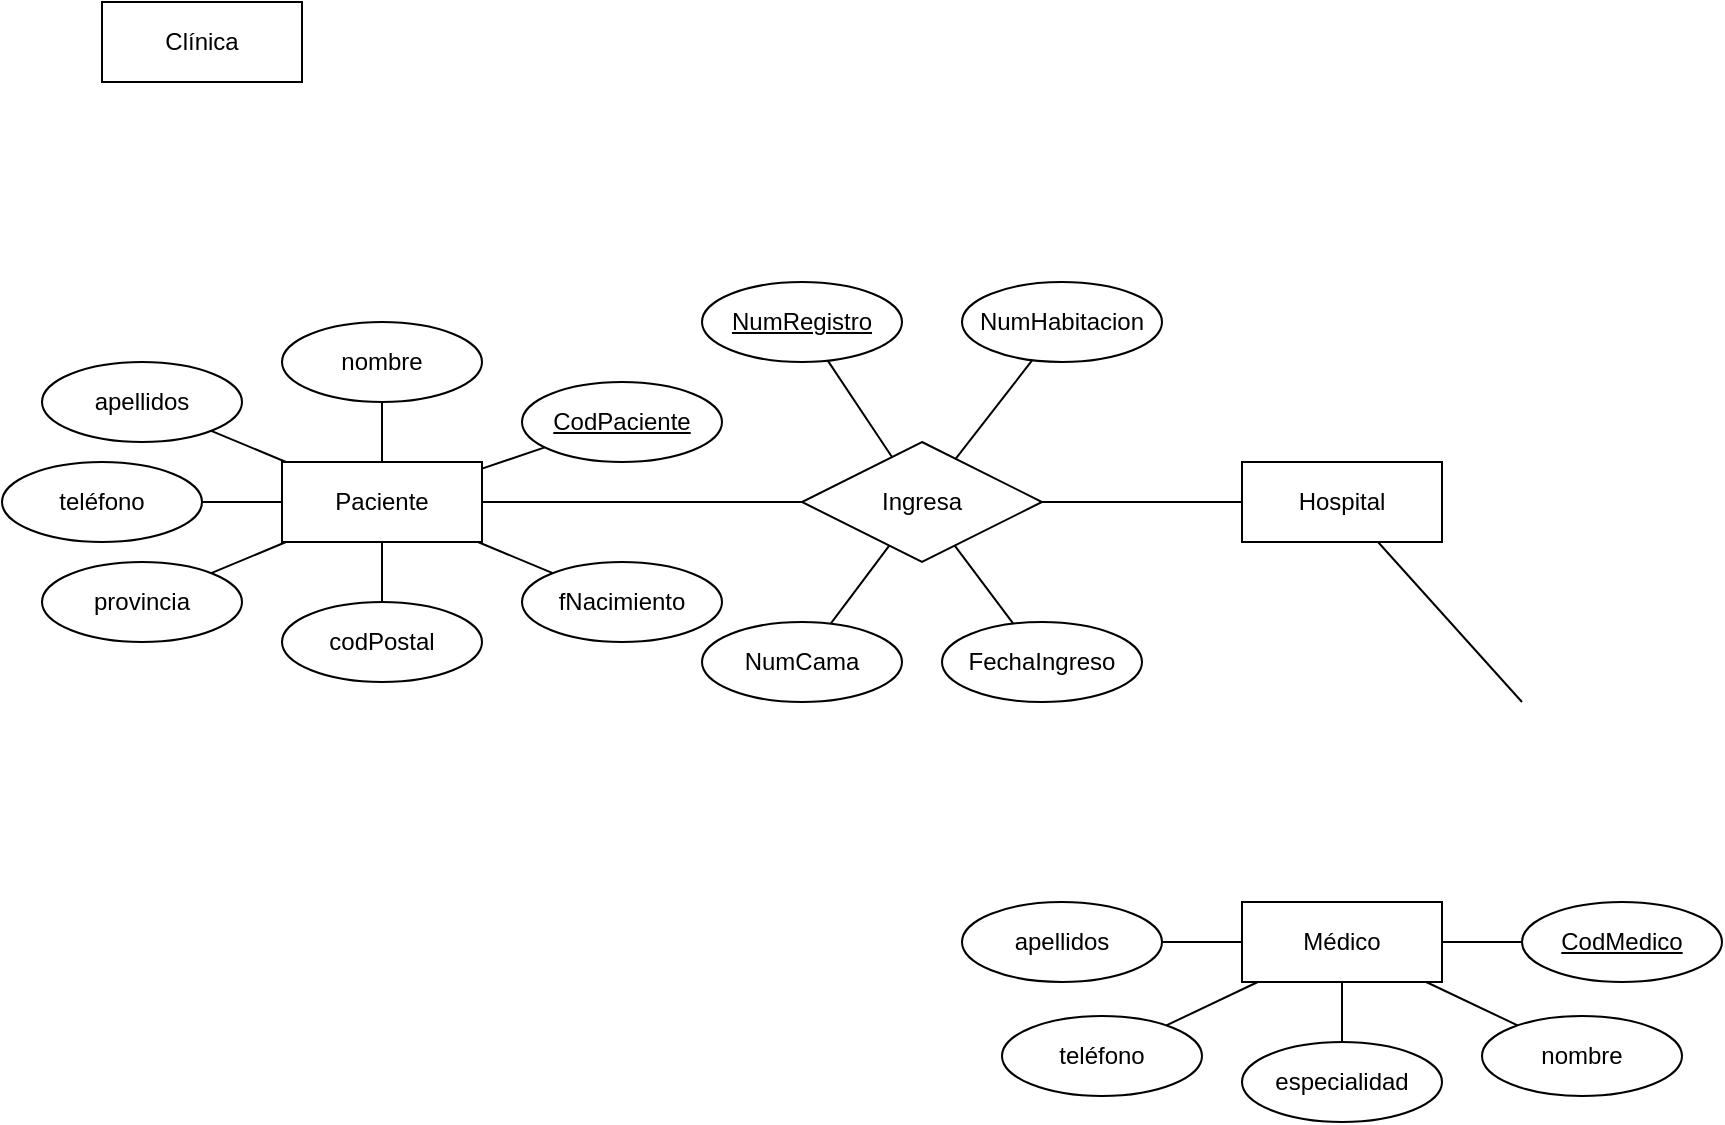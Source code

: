 <mxfile version="24.8.1">
  <diagram name="Página-1" id="OM9QJlv7rs2KJ2Hx93Fb">
    <mxGraphModel dx="555" dy="876" grid="1" gridSize="10" guides="1" tooltips="1" connect="1" arrows="1" fold="1" page="1" pageScale="1" pageWidth="827" pageHeight="1169" math="0" shadow="0">
      <root>
        <mxCell id="0" />
        <mxCell id="1" parent="0" />
        <mxCell id="q-Yn26P4vF6KLxeXFJKJ-1" value="Clínica" style="whiteSpace=wrap;html=1;align=center;" vertex="1" parent="1">
          <mxGeometry x="50" y="70" width="100" height="40" as="geometry" />
        </mxCell>
        <mxCell id="q-Yn26P4vF6KLxeXFJKJ-2" value="Paciente" style="whiteSpace=wrap;html=1;align=center;" vertex="1" parent="1">
          <mxGeometry x="140" y="300" width="100" height="40" as="geometry" />
        </mxCell>
        <mxCell id="q-Yn26P4vF6KLxeXFJKJ-3" value="nombre" style="ellipse;whiteSpace=wrap;html=1;align=center;" vertex="1" parent="1">
          <mxGeometry x="140" y="230" width="100" height="40" as="geometry" />
        </mxCell>
        <mxCell id="q-Yn26P4vF6KLxeXFJKJ-4" value="" style="endArrow=none;html=1;rounded=0;" edge="1" parent="1" source="q-Yn26P4vF6KLxeXFJKJ-2" target="q-Yn26P4vF6KLxeXFJKJ-3">
          <mxGeometry relative="1" as="geometry">
            <mxPoint x="150" y="470" as="sourcePoint" />
            <mxPoint x="310" y="470" as="targetPoint" />
          </mxGeometry>
        </mxCell>
        <mxCell id="q-Yn26P4vF6KLxeXFJKJ-5" value="CodPaciente" style="ellipse;whiteSpace=wrap;html=1;align=center;fontStyle=4;" vertex="1" parent="1">
          <mxGeometry x="260" y="260" width="100" height="40" as="geometry" />
        </mxCell>
        <mxCell id="q-Yn26P4vF6KLxeXFJKJ-6" value="" style="endArrow=none;html=1;rounded=0;" edge="1" parent="1" source="q-Yn26P4vF6KLxeXFJKJ-5" target="q-Yn26P4vF6KLxeXFJKJ-2">
          <mxGeometry relative="1" as="geometry">
            <mxPoint x="178" y="310" as="sourcePoint" />
            <mxPoint x="120" y="258" as="targetPoint" />
          </mxGeometry>
        </mxCell>
        <mxCell id="q-Yn26P4vF6KLxeXFJKJ-7" value="apellidos" style="ellipse;whiteSpace=wrap;html=1;align=center;" vertex="1" parent="1">
          <mxGeometry x="20" y="250" width="100" height="40" as="geometry" />
        </mxCell>
        <mxCell id="q-Yn26P4vF6KLxeXFJKJ-8" value="" style="endArrow=none;html=1;rounded=0;" edge="1" parent="1" target="q-Yn26P4vF6KLxeXFJKJ-7" source="q-Yn26P4vF6KLxeXFJKJ-2">
          <mxGeometry relative="1" as="geometry">
            <mxPoint x="154" y="420" as="sourcePoint" />
            <mxPoint x="296" y="590" as="targetPoint" />
          </mxGeometry>
        </mxCell>
        <mxCell id="q-Yn26P4vF6KLxeXFJKJ-9" value="teléfono" style="ellipse;whiteSpace=wrap;html=1;align=center;" vertex="1" parent="1">
          <mxGeometry y="300" width="100" height="40" as="geometry" />
        </mxCell>
        <mxCell id="q-Yn26P4vF6KLxeXFJKJ-10" value="" style="endArrow=none;html=1;rounded=0;" edge="1" parent="1" target="q-Yn26P4vF6KLxeXFJKJ-9" source="q-Yn26P4vF6KLxeXFJKJ-2">
          <mxGeometry relative="1" as="geometry">
            <mxPoint x="140" y="367" as="sourcePoint" />
            <mxPoint x="296" y="650" as="targetPoint" />
          </mxGeometry>
        </mxCell>
        <mxCell id="q-Yn26P4vF6KLxeXFJKJ-11" value="provincia" style="ellipse;whiteSpace=wrap;html=1;align=center;" vertex="1" parent="1">
          <mxGeometry x="20" y="350" width="100" height="40" as="geometry" />
        </mxCell>
        <mxCell id="q-Yn26P4vF6KLxeXFJKJ-12" value="" style="endArrow=none;html=1;rounded=0;" edge="1" parent="1" target="q-Yn26P4vF6KLxeXFJKJ-11" source="q-Yn26P4vF6KLxeXFJKJ-2">
          <mxGeometry relative="1" as="geometry">
            <mxPoint x="170" y="383" as="sourcePoint" />
            <mxPoint x="326" y="700" as="targetPoint" />
          </mxGeometry>
        </mxCell>
        <mxCell id="q-Yn26P4vF6KLxeXFJKJ-13" value="codPostal" style="ellipse;whiteSpace=wrap;html=1;align=center;" vertex="1" parent="1">
          <mxGeometry x="140" y="370" width="100" height="40" as="geometry" />
        </mxCell>
        <mxCell id="q-Yn26P4vF6KLxeXFJKJ-14" value="" style="endArrow=none;html=1;rounded=0;" edge="1" parent="1" target="q-Yn26P4vF6KLxeXFJKJ-13" source="q-Yn26P4vF6KLxeXFJKJ-2">
          <mxGeometry relative="1" as="geometry">
            <mxPoint x="289" y="340" as="sourcePoint" />
            <mxPoint x="436" y="703" as="targetPoint" />
          </mxGeometry>
        </mxCell>
        <mxCell id="q-Yn26P4vF6KLxeXFJKJ-15" value="fNacimiento" style="ellipse;whiteSpace=wrap;html=1;align=center;" vertex="1" parent="1">
          <mxGeometry x="260" y="350" width="100" height="40" as="geometry" />
        </mxCell>
        <mxCell id="q-Yn26P4vF6KLxeXFJKJ-16" value="" style="endArrow=none;html=1;rounded=0;" edge="1" parent="1" target="q-Yn26P4vF6KLxeXFJKJ-15" source="q-Yn26P4vF6KLxeXFJKJ-2">
          <mxGeometry relative="1" as="geometry">
            <mxPoint x="298" y="330" as="sourcePoint" />
            <mxPoint x="539" y="693" as="targetPoint" />
          </mxGeometry>
        </mxCell>
        <mxCell id="q-Yn26P4vF6KLxeXFJKJ-17" value="Ingresa" style="shape=rhombus;perimeter=rhombusPerimeter;whiteSpace=wrap;html=1;align=center;" vertex="1" parent="1">
          <mxGeometry x="400" y="290" width="120" height="60" as="geometry" />
        </mxCell>
        <mxCell id="q-Yn26P4vF6KLxeXFJKJ-18" value="" style="endArrow=none;html=1;rounded=0;" edge="1" parent="1" source="q-Yn26P4vF6KLxeXFJKJ-2" target="q-Yn26P4vF6KLxeXFJKJ-17">
          <mxGeometry relative="1" as="geometry">
            <mxPoint x="234" y="350" as="sourcePoint" />
            <mxPoint x="295" y="386" as="targetPoint" />
          </mxGeometry>
        </mxCell>
        <mxCell id="q-Yn26P4vF6KLxeXFJKJ-19" value="Médico" style="whiteSpace=wrap;html=1;align=center;" vertex="1" parent="1">
          <mxGeometry x="620" y="520" width="100" height="40" as="geometry" />
        </mxCell>
        <mxCell id="q-Yn26P4vF6KLxeXFJKJ-20" value="nombre" style="ellipse;whiteSpace=wrap;html=1;align=center;" vertex="1" parent="1">
          <mxGeometry x="740" y="577" width="100" height="40" as="geometry" />
        </mxCell>
        <mxCell id="q-Yn26P4vF6KLxeXFJKJ-21" value="" style="endArrow=none;html=1;rounded=0;" edge="1" parent="1" source="q-Yn26P4vF6KLxeXFJKJ-19" target="q-Yn26P4vF6KLxeXFJKJ-20">
          <mxGeometry relative="1" as="geometry">
            <mxPoint x="630" y="690" as="sourcePoint" />
            <mxPoint x="790" y="690" as="targetPoint" />
          </mxGeometry>
        </mxCell>
        <mxCell id="q-Yn26P4vF6KLxeXFJKJ-22" value="CodMedico" style="ellipse;whiteSpace=wrap;html=1;align=center;fontStyle=4;" vertex="1" parent="1">
          <mxGeometry x="760" y="520" width="100" height="40" as="geometry" />
        </mxCell>
        <mxCell id="q-Yn26P4vF6KLxeXFJKJ-23" value="" style="endArrow=none;html=1;rounded=0;" edge="1" parent="1" source="q-Yn26P4vF6KLxeXFJKJ-22" target="q-Yn26P4vF6KLxeXFJKJ-19">
          <mxGeometry relative="1" as="geometry">
            <mxPoint x="658" y="530" as="sourcePoint" />
            <mxPoint x="600" y="478" as="targetPoint" />
          </mxGeometry>
        </mxCell>
        <mxCell id="q-Yn26P4vF6KLxeXFJKJ-24" value="apellidos" style="ellipse;whiteSpace=wrap;html=1;align=center;" vertex="1" parent="1">
          <mxGeometry x="480" y="520" width="100" height="40" as="geometry" />
        </mxCell>
        <mxCell id="q-Yn26P4vF6KLxeXFJKJ-25" value="" style="endArrow=none;html=1;rounded=0;" edge="1" parent="1" source="q-Yn26P4vF6KLxeXFJKJ-19" target="q-Yn26P4vF6KLxeXFJKJ-24">
          <mxGeometry relative="1" as="geometry">
            <mxPoint x="634" y="640" as="sourcePoint" />
            <mxPoint x="776" y="810" as="targetPoint" />
          </mxGeometry>
        </mxCell>
        <mxCell id="q-Yn26P4vF6KLxeXFJKJ-26" value="teléfono" style="ellipse;whiteSpace=wrap;html=1;align=center;" vertex="1" parent="1">
          <mxGeometry x="500" y="577" width="100" height="40" as="geometry" />
        </mxCell>
        <mxCell id="q-Yn26P4vF6KLxeXFJKJ-27" value="" style="endArrow=none;html=1;rounded=0;" edge="1" parent="1" source="q-Yn26P4vF6KLxeXFJKJ-19" target="q-Yn26P4vF6KLxeXFJKJ-26">
          <mxGeometry relative="1" as="geometry">
            <mxPoint x="620" y="587" as="sourcePoint" />
            <mxPoint x="776" y="870" as="targetPoint" />
          </mxGeometry>
        </mxCell>
        <mxCell id="q-Yn26P4vF6KLxeXFJKJ-32" value="especialidad" style="ellipse;whiteSpace=wrap;html=1;align=center;" vertex="1" parent="1">
          <mxGeometry x="620" y="590" width="100" height="40" as="geometry" />
        </mxCell>
        <mxCell id="q-Yn26P4vF6KLxeXFJKJ-33" value="" style="endArrow=none;html=1;rounded=0;" edge="1" parent="1" source="q-Yn26P4vF6KLxeXFJKJ-19" target="q-Yn26P4vF6KLxeXFJKJ-32">
          <mxGeometry relative="1" as="geometry">
            <mxPoint x="778" y="550" as="sourcePoint" />
            <mxPoint x="1019" y="913" as="targetPoint" />
          </mxGeometry>
        </mxCell>
        <mxCell id="q-Yn26P4vF6KLxeXFJKJ-34" value="Hospital" style="whiteSpace=wrap;html=1;align=center;" vertex="1" parent="1">
          <mxGeometry x="620" y="300" width="100" height="40" as="geometry" />
        </mxCell>
        <mxCell id="q-Yn26P4vF6KLxeXFJKJ-35" value="" style="endArrow=none;html=1;rounded=0;" edge="1" parent="1" source="q-Yn26P4vF6KLxeXFJKJ-17" target="q-Yn26P4vF6KLxeXFJKJ-34">
          <mxGeometry relative="1" as="geometry">
            <mxPoint x="490" y="410" as="sourcePoint" />
            <mxPoint x="650" y="410" as="targetPoint" />
          </mxGeometry>
        </mxCell>
        <mxCell id="q-Yn26P4vF6KLxeXFJKJ-37" value="NumRegistro" style="ellipse;whiteSpace=wrap;html=1;align=center;fontStyle=4;" vertex="1" parent="1">
          <mxGeometry x="350" y="210" width="100" height="40" as="geometry" />
        </mxCell>
        <mxCell id="q-Yn26P4vF6KLxeXFJKJ-38" value="" style="endArrow=none;html=1;rounded=0;" edge="1" parent="1" source="q-Yn26P4vF6KLxeXFJKJ-37" target="q-Yn26P4vF6KLxeXFJKJ-17">
          <mxGeometry relative="1" as="geometry">
            <mxPoint x="490" y="460" as="sourcePoint" />
            <mxPoint x="650" y="460" as="targetPoint" />
          </mxGeometry>
        </mxCell>
        <mxCell id="q-Yn26P4vF6KLxeXFJKJ-39" value="NumCama" style="ellipse;whiteSpace=wrap;html=1;align=center;" vertex="1" parent="1">
          <mxGeometry x="350" y="380" width="100" height="40" as="geometry" />
        </mxCell>
        <mxCell id="q-Yn26P4vF6KLxeXFJKJ-40" value="" style="endArrow=none;html=1;rounded=0;" edge="1" parent="1" source="q-Yn26P4vF6KLxeXFJKJ-17" target="q-Yn26P4vF6KLxeXFJKJ-39">
          <mxGeometry relative="1" as="geometry">
            <mxPoint x="470" y="310" as="sourcePoint" />
            <mxPoint x="470" y="300" as="targetPoint" />
          </mxGeometry>
        </mxCell>
        <mxCell id="q-Yn26P4vF6KLxeXFJKJ-41" value="FechaIngreso" style="ellipse;whiteSpace=wrap;html=1;align=center;" vertex="1" parent="1">
          <mxGeometry x="470" y="380" width="100" height="40" as="geometry" />
        </mxCell>
        <mxCell id="q-Yn26P4vF6KLxeXFJKJ-42" value="" style="endArrow=none;html=1;rounded=0;" edge="1" parent="1" source="q-Yn26P4vF6KLxeXFJKJ-17" target="q-Yn26P4vF6KLxeXFJKJ-41">
          <mxGeometry relative="1" as="geometry">
            <mxPoint x="454" y="352" as="sourcePoint" />
            <mxPoint x="425" y="391" as="targetPoint" />
          </mxGeometry>
        </mxCell>
        <mxCell id="q-Yn26P4vF6KLxeXFJKJ-43" value="NumHabitacion" style="ellipse;whiteSpace=wrap;html=1;align=center;" vertex="1" parent="1">
          <mxGeometry x="480" y="210" width="100" height="40" as="geometry" />
        </mxCell>
        <mxCell id="q-Yn26P4vF6KLxeXFJKJ-44" value="" style="endArrow=none;html=1;rounded=0;" edge="1" parent="1" source="q-Yn26P4vF6KLxeXFJKJ-17" target="q-Yn26P4vF6KLxeXFJKJ-43">
          <mxGeometry relative="1" as="geometry">
            <mxPoint x="486" y="352" as="sourcePoint" />
            <mxPoint x="515" y="391" as="targetPoint" />
          </mxGeometry>
        </mxCell>
        <mxCell id="q-Yn26P4vF6KLxeXFJKJ-45" value="" style="endArrow=none;html=1;rounded=0;" edge="1" parent="1" source="q-Yn26P4vF6KLxeXFJKJ-34">
          <mxGeometry relative="1" as="geometry">
            <mxPoint x="600" y="450" as="sourcePoint" />
            <mxPoint x="760" y="420" as="targetPoint" />
          </mxGeometry>
        </mxCell>
      </root>
    </mxGraphModel>
  </diagram>
</mxfile>
